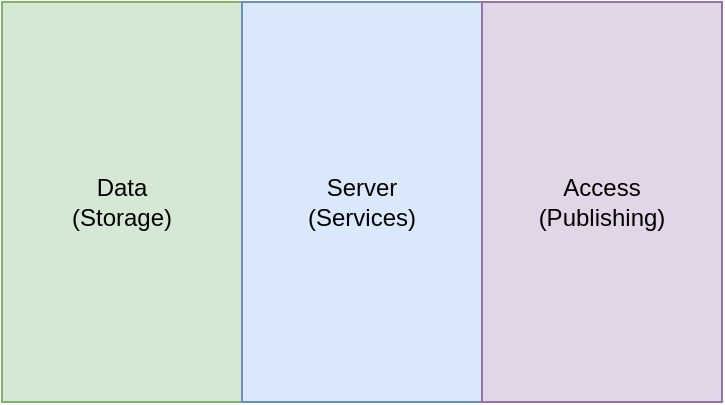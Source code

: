 <mxfile version="14.1.8" type="device" pages="5"><diagram id="cBQkiF2C2HzyeyPdhlHe" name="Core"><mxGraphModel dx="1086" dy="776" grid="1" gridSize="10" guides="1" tooltips="1" connect="1" arrows="1" fold="1" page="1" pageScale="1" pageWidth="1169" pageHeight="827" math="0" shadow="0"><root><mxCell id="0"/><mxCell id="1" parent="0"/><mxCell id="3Qupy-gtCw_HrZe7ICC--1" value="Data&lt;br&gt;(Storage)" style="rounded=0;whiteSpace=wrap;html=1;fillColor=#d5e8d4;strokeColor=#82b366;" parent="1" vertex="1"><mxGeometry x="320" y="200" width="120" height="200" as="geometry"/></mxCell><mxCell id="tKnHV9MhvYrk0RN7BoLc-1" value="Server&lt;br&gt;(Services)" style="rounded=0;whiteSpace=wrap;html=1;fillColor=#dae8fc;strokeColor=#6c8ebf;" parent="1" vertex="1"><mxGeometry x="440" y="200" width="120" height="200" as="geometry"/></mxCell><mxCell id="tKnHV9MhvYrk0RN7BoLc-2" value="Access&lt;br&gt;(Publishing)" style="rounded=0;whiteSpace=wrap;html=1;fillColor=#e1d5e7;strokeColor=#9673a6;" parent="1" vertex="1"><mxGeometry x="560" y="200" width="120" height="200" as="geometry"/></mxCell></root></mxGraphModel></diagram><diagram id="j-tQt5bgO393P5PBxL12" name="Complex"><mxGraphModel dx="1086" dy="776" grid="1" gridSize="10" guides="1" tooltips="1" connect="1" arrows="1" fold="1" page="1" pageScale="1" pageWidth="1169" pageHeight="827" math="0" shadow="0"><root><mxCell id="JTCqp2UErMoFAs7r4E2P-0"/><mxCell id="JTCqp2UErMoFAs7r4E2P-1" parent="JTCqp2UErMoFAs7r4E2P-0"/><mxCell id="aCBvTfztzBPts6DIJf9L-0" value="Data&lt;br&gt;(Storage)" style="rounded=0;whiteSpace=wrap;html=1;fillColor=#d5e8d4;strokeColor=#82b366;" parent="JTCqp2UErMoFAs7r4E2P-1" vertex="1"><mxGeometry x="240" y="120" width="250" height="80" as="geometry"/></mxCell><mxCell id="aCBvTfztzBPts6DIJf9L-1" value="Server&lt;br&gt;(Services)" style="rounded=0;whiteSpace=wrap;html=1;fillColor=#dae8fc;strokeColor=#6c8ebf;" parent="JTCqp2UErMoFAs7r4E2P-1" vertex="1"><mxGeometry x="480" y="120" width="240" height="80" as="geometry"/></mxCell><mxCell id="aCBvTfztzBPts6DIJf9L-2" value="Access&lt;br&gt;(Publishing)" style="rounded=0;whiteSpace=wrap;html=1;fillColor=#e1d5e7;strokeColor=#9673a6;" parent="JTCqp2UErMoFAs7r4E2P-1" vertex="1"><mxGeometry x="720" y="120" width="240" height="80" as="geometry"/></mxCell><mxCell id="aCBvTfztzBPts6DIJf9L-3" value="Databases" style="rounded=0;whiteSpace=wrap;html=1;fillColor=#d5e8d4;strokeColor=#82b366;" parent="JTCqp2UErMoFAs7r4E2P-1" vertex="1"><mxGeometry x="240" y="200" width="120" height="80" as="geometry"/></mxCell><mxCell id="hi5FjbzcOO3WMOcd2dbu-0" value="File Systems" style="rounded=0;whiteSpace=wrap;html=1;fillColor=#d5e8d4;strokeColor=#82b366;" parent="JTCqp2UErMoFAs7r4E2P-1" vertex="1"><mxGeometry x="240" y="280" width="120" height="80" as="geometry"/></mxCell><mxCell id="hi5FjbzcOO3WMOcd2dbu-1" value="Permissions Management and Access Control&lt;br&gt;&lt;br&gt;ETL/ Processing&lt;br&gt;&lt;br&gt;Pipelines/&lt;br&gt;Analytics&lt;br&gt;&lt;br&gt;Silos/ Aggregation&lt;br&gt;&lt;br&gt;Service Integration&lt;br&gt;&lt;br&gt;Policies/&lt;br&gt;Lifecycle Management" style="rounded=0;whiteSpace=wrap;html=1;fillColor=#d5e8d4;strokeColor=#82b366;" parent="JTCqp2UErMoFAs7r4E2P-1" vertex="1"><mxGeometry x="360" y="200" width="120" height="240" as="geometry"/></mxCell><mxCell id="hi5FjbzcOO3WMOcd2dbu-2" value="Bigdata,&lt;br&gt;Warehousing,&lt;br&gt;Timeseries,&lt;br&gt;Archiving&amp;nbsp;etc." style="rounded=0;whiteSpace=wrap;html=1;fillColor=#d5e8d4;strokeColor=#82b366;" parent="JTCqp2UErMoFAs7r4E2P-1" vertex="1"><mxGeometry x="240" y="360" width="120" height="80" as="geometry"/></mxCell><mxCell id="hi5FjbzcOO3WMOcd2dbu-3" value="Visualisation&lt;br&gt;&lt;br&gt;Access Control&lt;br&gt;&lt;br&gt;Sharing&lt;br&gt;&lt;br&gt;Publication&lt;br&gt;&lt;br&gt;Search/&lt;br&gt;Discovery/&lt;br&gt;SEO" style="rounded=0;whiteSpace=wrap;html=1;fillColor=#e1d5e7;strokeColor=#9673a6;" parent="JTCqp2UErMoFAs7r4E2P-1" vertex="1"><mxGeometry x="840" y="200" width="120" height="240" as="geometry"/></mxCell><mxCell id="hi5FjbzcOO3WMOcd2dbu-4" value="Web Maps&lt;br&gt;&amp;amp; Content&lt;br&gt;Management&lt;br&gt;Portals" style="rounded=0;whiteSpace=wrap;html=1;fillColor=#e1d5e7;strokeColor=#9673a6;" parent="JTCqp2UErMoFAs7r4E2P-1" vertex="1"><mxGeometry x="720" y="200" width="120" height="80" as="geometry"/></mxCell><mxCell id="hi5FjbzcOO3WMOcd2dbu-5" value="Desktop GIS,&lt;br&gt;APIs,&lt;br&gt;&amp;amp;&amp;nbsp;Integration&lt;br&gt;with software&lt;br&gt;and systems" style="rounded=0;whiteSpace=wrap;html=1;fillColor=#e1d5e7;strokeColor=#9673a6;" parent="JTCqp2UErMoFAs7r4E2P-1" vertex="1"><mxGeometry x="720" y="280" width="120" height="80" as="geometry"/></mxCell><mxCell id="hi5FjbzcOO3WMOcd2dbu-6" value="Metadata&lt;br&gt;Search&lt;br&gt;Cataloguing&lt;br&gt;Other" style="rounded=0;whiteSpace=wrap;html=1;fillColor=#e1d5e7;strokeColor=#9673a6;" parent="JTCqp2UErMoFAs7r4E2P-1" vertex="1"><mxGeometry x="720" y="360" width="120" height="80" as="geometry"/></mxCell><mxCell id="hi5FjbzcOO3WMOcd2dbu-7" value="Permissions&lt;br&gt;&lt;br&gt;Service Provision&lt;br&gt;&lt;br&gt;Data Processing&lt;br&gt;&lt;br&gt;Lifecycle Hooks&lt;br&gt;&lt;br&gt;Analytics" style="rounded=0;whiteSpace=wrap;html=1;fillColor=#dae8fc;strokeColor=#6c8ebf;" parent="JTCqp2UErMoFAs7r4E2P-1" vertex="1"><mxGeometry x="600" y="200" width="120" height="240" as="geometry"/></mxCell><mxCell id="hi5FjbzcOO3WMOcd2dbu-8" value="OGC OWS,&lt;br&gt;OGC APIs,&lt;br&gt;Additional Services,&lt;br&gt;Proprietary Services&lt;br&gt;&lt;br&gt;&lt;i&gt;Examples:&lt;/i&gt;&lt;br&gt;QGIS Server, Mapserver, Geoserver, ArcGIS Server&lt;br&gt;&lt;br&gt;MapProxy, MapTileServer, tegola, pg_featureserv" style="rounded=0;whiteSpace=wrap;html=1;fillColor=#dae8fc;strokeColor=#6c8ebf;" parent="JTCqp2UErMoFAs7r4E2P-1" vertex="1"><mxGeometry x="480" y="200" width="120" height="240" as="geometry"/></mxCell><mxCell id="hi5FjbzcOO3WMOcd2dbu-13" value="Data&lt;br&gt;(Capture)" style="rounded=0;whiteSpace=wrap;html=1;fillColor=#ffe6cc;strokeColor=#d79b00;" parent="JTCqp2UErMoFAs7r4E2P-1" vertex="1"><mxGeometry x="120" y="120" width="120" height="80" as="geometry"/></mxCell><mxCell id="hi5FjbzcOO3WMOcd2dbu-14" value="DesktopGIS, WebGIS,&lt;br&gt;Web Forms,&lt;br&gt;Survey&amp;nbsp;Apparatus,&lt;br&gt;Special Purpose Applications" style="rounded=0;whiteSpace=wrap;html=1;fillColor=#ffe6cc;strokeColor=#d79b00;" parent="JTCqp2UErMoFAs7r4E2P-1" vertex="1"><mxGeometry x="120" y="200" width="120" height="240" as="geometry"/></mxCell><mxCell id="hi5FjbzcOO3WMOcd2dbu-19" value="Network Infrastructure, APIs, Other Limitations" style="rounded=0;whiteSpace=wrap;html=1;" parent="JTCqp2UErMoFAs7r4E2P-1" vertex="1"><mxGeometry x="120" y="480" width="840" height="40" as="geometry"/></mxCell></root></mxGraphModel></diagram><diagram id="zvCpgxhJVoWr_P9ewXQk" name="OSGS"><mxGraphModel dx="1086" dy="776" grid="1" gridSize="10" guides="1" tooltips="1" connect="1" arrows="1" fold="1" page="1" pageScale="1" pageWidth="1169" pageHeight="827" math="0" shadow="0"><root><mxCell id="byCEq6puH1LT2Jq5yPlE-0"/><mxCell id="byCEq6puH1LT2Jq5yPlE-1" parent="byCEq6puH1LT2Jq5yPlE-0"/><mxCell id="YxB4R9vdvkrhET7JLPUX-0" value="Data&lt;br&gt;(Storage)" style="rounded=0;whiteSpace=wrap;html=1;fillColor=#d5e8d4;strokeColor=#82b366;" parent="byCEq6puH1LT2Jq5yPlE-1" vertex="1"><mxGeometry x="400" y="240" width="120" height="80" as="geometry"/></mxCell><mxCell id="YxB4R9vdvkrhET7JLPUX-1" value="Server&lt;br&gt;(Services)" style="rounded=0;whiteSpace=wrap;html=1;fillColor=#dae8fc;strokeColor=#6c8ebf;" parent="byCEq6puH1LT2Jq5yPlE-1" vertex="1"><mxGeometry x="520" y="240" width="120" height="80" as="geometry"/></mxCell><mxCell id="YxB4R9vdvkrhET7JLPUX-2" value="Access&lt;br&gt;(Publishing)" style="rounded=0;whiteSpace=wrap;html=1;fillColor=#e1d5e7;strokeColor=#9673a6;" parent="byCEq6puH1LT2Jq5yPlE-1" vertex="1"><mxGeometry x="640" y="240" width="120" height="80" as="geometry"/></mxCell><mxCell id="YxB4R9vdvkrhET7JLPUX-13" value="Data&lt;br&gt;(Capture)" style="rounded=0;whiteSpace=wrap;html=1;fillColor=#ffe6cc;strokeColor=#d79b00;" parent="byCEq6puH1LT2Jq5yPlE-1" vertex="1"><mxGeometry x="280" y="240" width="120" height="80" as="geometry"/></mxCell><mxCell id="UfznE-rrnE8MCwvuYbRG-0" value="PostGIS" style="rounded=0;whiteSpace=wrap;html=1;fillColor=#d5e8d4;strokeColor=#82b366;" parent="byCEq6puH1LT2Jq5yPlE-1" vertex="1"><mxGeometry x="400" y="320" width="120" height="80" as="geometry"/></mxCell><mxCell id="UfznE-rrnE8MCwvuYbRG-1" value="QGIS Server/ Geoserver" style="rounded=0;whiteSpace=wrap;html=1;fillColor=#dae8fc;strokeColor=#6c8ebf;" parent="byCEq6puH1LT2Jq5yPlE-1" vertex="1"><mxGeometry x="520" y="320" width="120" height="80" as="geometry"/></mxCell><mxCell id="UfznE-rrnE8MCwvuYbRG-2" value="Hugo&lt;br&gt;QGIS Desktop" style="rounded=0;whiteSpace=wrap;html=1;fillColor=#e1d5e7;strokeColor=#9673a6;" parent="byCEq6puH1LT2Jq5yPlE-1" vertex="1"><mxGeometry x="640" y="320" width="120" height="80" as="geometry"/></mxCell><mxCell id="UfznE-rrnE8MCwvuYbRG-3" value="Mergin/ OwnTracks" style="rounded=0;whiteSpace=wrap;html=1;fillColor=#ffe6cc;strokeColor=#d79b00;" parent="byCEq6puH1LT2Jq5yPlE-1" vertex="1"><mxGeometry x="280" y="320" width="120" height="80" as="geometry"/></mxCell></root></mxGraphModel></diagram><diagram name="Components" id="nX7j35vnKmAI-AJkbRkt"><mxGraphModel dx="1086" dy="776" grid="1" gridSize="10" guides="1" tooltips="1" connect="1" arrows="1" fold="1" page="1" pageScale="1" pageWidth="1169" pageHeight="827" math="0" shadow="0"><root><mxCell id="trRfIvL06duGA5oJKmmz-0"/><mxCell id="trRfIvL06duGA5oJKmmz-1" parent="trRfIvL06duGA5oJKmmz-0"/><mxCell id="trRfIvL06duGA5oJKmmz-2" value="Data&lt;br&gt;(Storage)" style="rounded=0;whiteSpace=wrap;html=1;fillColor=#d5e8d4;strokeColor=#82b366;" parent="trRfIvL06duGA5oJKmmz-1" vertex="1"><mxGeometry x="280" y="440" width="120" height="80" as="geometry"/></mxCell><mxCell id="trRfIvL06duGA5oJKmmz-3" value="Server&lt;br&gt;(Services)" style="rounded=0;whiteSpace=wrap;html=1;fillColor=#dae8fc;strokeColor=#6c8ebf;" parent="trRfIvL06duGA5oJKmmz-1" vertex="1"><mxGeometry x="400" y="440" width="120" height="80" as="geometry"/></mxCell><mxCell id="trRfIvL06duGA5oJKmmz-4" value="Access&lt;br&gt;(Publishing)" style="rounded=0;whiteSpace=wrap;html=1;fillColor=#e1d5e7;strokeColor=#9673a6;" parent="trRfIvL06duGA5oJKmmz-1" vertex="1"><mxGeometry x="520" y="440" width="240" height="80" as="geometry"/></mxCell><mxCell id="trRfIvL06duGA5oJKmmz-5" value="Data&lt;br&gt;(Capture)" style="rounded=0;whiteSpace=wrap;html=1;fillColor=#ffe6cc;strokeColor=#d79b00;" parent="trRfIvL06duGA5oJKmmz-1" vertex="1"><mxGeometry x="160" y="440" width="120" height="80" as="geometry"/></mxCell><mxCell id="trRfIvL06duGA5oJKmmz-6" value="VPN" style="rounded=0;whiteSpace=wrap;html=1;" parent="trRfIvL06duGA5oJKmmz-1" vertex="1"><mxGeometry x="200" y="560" width="160" height="40" as="geometry"/></mxCell><mxCell id="trRfIvL06duGA5oJKmmz-7" value="Preconfigured microservices" style="rounded=0;whiteSpace=wrap;html=1;" parent="trRfIvL06duGA5oJKmmz-1" vertex="1"><mxGeometry x="240" y="520" width="360" height="40" as="geometry"/></mxCell><mxCell id="trRfIvL06duGA5oJKmmz-8" value="Internet" style="rounded=0;whiteSpace=wrap;html=1;" parent="trRfIvL06duGA5oJKmmz-1" vertex="1"><mxGeometry x="160" y="600" width="160" height="40" as="geometry"/></mxCell><mxCell id="trRfIvL06duGA5oJKmmz-9" value="Internet" style="rounded=0;whiteSpace=wrap;html=1;" parent="trRfIvL06duGA5oJKmmz-1" vertex="1"><mxGeometry x="440" y="600" width="240" height="40" as="geometry"/></mxCell><mxCell id="trRfIvL06duGA5oJKmmz-10" value="Recommended Apps" style="rounded=0;whiteSpace=wrap;html=1;" parent="trRfIvL06duGA5oJKmmz-1" vertex="1"><mxGeometry x="160" y="640" width="120" height="40" as="geometry"/></mxCell><mxCell id="trRfIvL06duGA5oJKmmz-11" value="Recommended Apps" style="rounded=0;whiteSpace=wrap;html=1;" parent="trRfIvL06duGA5oJKmmz-1" vertex="1"><mxGeometry x="560" y="640" width="120" height="40" as="geometry"/></mxCell><mxCell id="trRfIvL06duGA5oJKmmz-12" value="Additional Applications and Services" style="rounded=0;whiteSpace=wrap;html=1;" parent="trRfIvL06duGA5oJKmmz-1" vertex="1"><mxGeometry x="160" y="680" width="600" height="40" as="geometry"/></mxCell><mxCell id="trRfIvL06duGA5oJKmmz-13" value="VPN" style="rounded=0;whiteSpace=wrap;html=1;" parent="trRfIvL06duGA5oJKmmz-1" vertex="1"><mxGeometry x="560" y="560" width="160" height="40" as="geometry"/></mxCell><mxCell id="trRfIvL06duGA5oJKmmz-14" value="Field Survey" style="rounded=1;whiteSpace=wrap;html=1;arcSize=50;fillColor=#f8cecc;strokeColor=#b85450;" parent="trRfIvL06duGA5oJKmmz-1" vertex="1"><mxGeometry x="800" y="319" width="80" height="20" as="geometry"/></mxCell><mxCell id="trRfIvL06duGA5oJKmmz-15" value="" style="rounded=0;whiteSpace=wrap;html=1;fillColor=#f5f5f5;strokeColor=#666666;fontColor=#333333;" parent="trRfIvL06duGA5oJKmmz-1" vertex="1"><mxGeometry x="180" y="319" width="380" height="20" as="geometry"/></mxCell><mxCell id="trRfIvL06duGA5oJKmmz-16" value="Sync" style="rounded=1;whiteSpace=wrap;html=1;arcSize=50;fillColor=#f8cecc;strokeColor=#b85450;" parent="trRfIvL06duGA5oJKmmz-1" vertex="1"><mxGeometry x="890" y="319" width="40" height="20" as="geometry"/></mxCell><mxCell id="trRfIvL06duGA5oJKmmz-17" value="ACL" style="rounded=1;whiteSpace=wrap;html=1;arcSize=50;fillColor=#f8cecc;strokeColor=#b85450;" parent="trRfIvL06duGA5oJKmmz-1" vertex="1"><mxGeometry x="940" y="319" width="40" height="20" as="geometry"/></mxCell><mxCell id="trRfIvL06duGA5oJKmmz-18" value="" style="rounded=0;whiteSpace=wrap;html=1;fillColor=#f5f5f5;strokeColor=#666666;fontColor=#333333;" parent="trRfIvL06duGA5oJKmmz-1" vertex="1"><mxGeometry x="360" y="289" width="120" height="20" as="geometry"/></mxCell><mxCell id="trRfIvL06duGA5oJKmmz-19" value="" style="rounded=0;whiteSpace=wrap;html=1;fillColor=#f5f5f5;strokeColor=#666666;fontColor=#333333;" parent="trRfIvL06duGA5oJKmmz-1" vertex="1"><mxGeometry x="240" y="229" width="200" height="20" as="geometry"/></mxCell><mxCell id="trRfIvL06duGA5oJKmmz-20" value="" style="rounded=0;whiteSpace=wrap;html=1;fillColor=#f5f5f5;strokeColor=#666666;fontColor=#333333;" parent="trRfIvL06duGA5oJKmmz-1" vertex="1"><mxGeometry x="380" y="209" width="220" height="20" as="geometry"/></mxCell><mxCell id="trRfIvL06duGA5oJKmmz-21" value="ACL" style="rounded=1;whiteSpace=wrap;html=1;arcSize=50;fillColor=#f8cecc;strokeColor=#b85450;" parent="trRfIvL06duGA5oJKmmz-1" vertex="1"><mxGeometry x="800" y="230" width="40" height="20" as="geometry"/></mxCell><mxCell id="trRfIvL06duGA5oJKmmz-22" value="Analytics" style="rounded=1;whiteSpace=wrap;html=1;arcSize=50;fillColor=#f8cecc;strokeColor=#b85450;" parent="trRfIvL06duGA5oJKmmz-1" vertex="1"><mxGeometry x="850" y="230" width="80" height="20" as="geometry"/></mxCell><mxCell id="trRfIvL06duGA5oJKmmz-23" value="" style="rounded=0;whiteSpace=wrap;html=1;fillColor=#f5f5f5;strokeColor=#666666;fontColor=#333333;" parent="trRfIvL06duGA5oJKmmz-1" vertex="1"><mxGeometry x="360" y="259" width="120" height="20" as="geometry"/></mxCell><mxCell id="trRfIvL06duGA5oJKmmz-24" value="Mergin" style="rounded=1;whiteSpace=wrap;html=1;arcSize=50;" parent="trRfIvL06duGA5oJKmmz-1" vertex="1"><mxGeometry x="40" y="319" width="120" height="20" as="geometry"/></mxCell><mxCell id="trRfIvL06duGA5oJKmmz-25" value="Geoserver" style="rounded=1;whiteSpace=wrap;html=1;arcSize=50;" parent="trRfIvL06duGA5oJKmmz-1" vertex="1"><mxGeometry x="40" y="289" width="120" height="20" as="geometry"/></mxCell><mxCell id="trRfIvL06duGA5oJKmmz-26" value="QGIS Server" style="rounded=1;whiteSpace=wrap;html=1;arcSize=50;" parent="trRfIvL06duGA5oJKmmz-1" vertex="1"><mxGeometry x="40" y="259" width="120" height="20" as="geometry"/></mxCell><mxCell id="trRfIvL06duGA5oJKmmz-27" value="PostGIS" style="rounded=1;whiteSpace=wrap;html=1;arcSize=50;" parent="trRfIvL06duGA5oJKmmz-1" vertex="1"><mxGeometry x="40" y="229" width="120" height="20" as="geometry"/></mxCell><mxCell id="trRfIvL06duGA5oJKmmz-28" value="PostgREST" style="rounded=1;whiteSpace=wrap;html=1;arcSize=50;" parent="trRfIvL06duGA5oJKmmz-1" vertex="1"><mxGeometry x="40" y="209" width="120" height="20" as="geometry"/></mxCell><mxCell id="trRfIvL06duGA5oJKmmz-29" value="Hugo" style="rounded=1;whiteSpace=wrap;html=1;arcSize=50;" parent="trRfIvL06duGA5oJKmmz-1" vertex="1"><mxGeometry x="40" y="100" width="120" height="20" as="geometry"/></mxCell><mxCell id="trRfIvL06duGA5oJKmmz-30" value="ACL" style="rounded=1;whiteSpace=wrap;html=1;arcSize=50;fillColor=#f8cecc;strokeColor=#b85450;" parent="trRfIvL06duGA5oJKmmz-1" vertex="1"><mxGeometry x="850" y="289" width="40" height="20" as="geometry"/></mxCell><mxCell id="trRfIvL06duGA5oJKmmz-31" value="Symbology" style="rounded=1;whiteSpace=wrap;html=1;arcSize=50;fillColor=#f8cecc;strokeColor=#b85450;" parent="trRfIvL06duGA5oJKmmz-1" vertex="1"><mxGeometry x="900" y="289" width="80" height="20" as="geometry"/></mxCell><mxCell id="trRfIvL06duGA5oJKmmz-32" value="OGC" style="rounded=1;whiteSpace=wrap;html=1;arcSize=50;fillColor=#f8cecc;strokeColor=#b85450;" parent="trRfIvL06duGA5oJKmmz-1" vertex="1"><mxGeometry x="800" y="289" width="40" height="20" as="geometry"/></mxCell><mxCell id="trRfIvL06duGA5oJKmmz-33" value="Extensions" style="rounded=1;whiteSpace=wrap;html=1;arcSize=50;fillColor=#f8cecc;strokeColor=#b85450;" parent="trRfIvL06duGA5oJKmmz-1" vertex="1"><mxGeometry x="990" y="289" width="80" height="20" as="geometry"/></mxCell><mxCell id="trRfIvL06duGA5oJKmmz-34" value="Symbology" style="rounded=1;whiteSpace=wrap;html=1;arcSize=50;fillColor=#f8cecc;strokeColor=#b85450;" parent="trRfIvL06duGA5oJKmmz-1" vertex="1"><mxGeometry x="890" y="259" width="80" height="20" as="geometry"/></mxCell><mxCell id="trRfIvL06duGA5oJKmmz-35" value="WYSIWYG" style="rounded=1;whiteSpace=wrap;html=1;arcSize=50;fillColor=#f8cecc;strokeColor=#b85450;" parent="trRfIvL06duGA5oJKmmz-1" vertex="1"><mxGeometry x="800" y="259" width="80" height="20" as="geometry"/></mxCell><mxCell id="trRfIvL06duGA5oJKmmz-36" value="QGIS Desktop" style="rounded=1;whiteSpace=wrap;html=1;arcSize=50;" parent="trRfIvL06duGA5oJKmmz-1" vertex="1"><mxGeometry x="40" y="160" width="120" height="20" as="geometry"/></mxCell><mxCell id="trRfIvL06duGA5oJKmmz-37" value="" style="rounded=0;whiteSpace=wrap;html=1;fillColor=#f5f5f5;strokeColor=#666666;fontColor=#333333;" parent="trRfIvL06duGA5oJKmmz-1" vertex="1"><mxGeometry x="200" y="160" width="100" height="20" as="geometry"/></mxCell><mxCell id="trRfIvL06duGA5oJKmmz-38" value="" style="rounded=0;whiteSpace=wrap;html=1;fillColor=#f5f5f5;strokeColor=#666666;fontColor=#333333;" parent="trRfIvL06duGA5oJKmmz-1" vertex="1"><mxGeometry x="490" y="160" width="100" height="20" as="geometry"/></mxCell><mxCell id="trRfIvL06duGA5oJKmmz-39" value="Analytics" style="rounded=1;whiteSpace=wrap;html=1;arcSize=50;fillColor=#f8cecc;strokeColor=#b85450;" parent="trRfIvL06duGA5oJKmmz-1" vertex="1"><mxGeometry x="890" y="160" width="80" height="20" as="geometry"/></mxCell><mxCell id="trRfIvL06duGA5oJKmmz-40" value="" style="rounded=0;whiteSpace=wrap;html=1;fillColor=#f5f5f5;strokeColor=#666666;fontColor=#333333;" parent="trRfIvL06duGA5oJKmmz-1" vertex="1"><mxGeometry x="515" y="100" width="185" height="20" as="geometry"/></mxCell><mxCell id="trRfIvL06duGA5oJKmmz-41" value="" style="rounded=0;whiteSpace=wrap;html=1;fillColor=#f5f5f5;strokeColor=#666666;fontColor=#333333;" parent="trRfIvL06duGA5oJKmmz-1" vertex="1"><mxGeometry x="380" y="379" width="50" height="20" as="geometry"/></mxCell><mxCell id="trRfIvL06duGA5oJKmmz-42" value="ETL" style="rounded=1;whiteSpace=wrap;html=1;arcSize=50;fillColor=#f8cecc;strokeColor=#b85450;" parent="trRfIvL06duGA5oJKmmz-1" vertex="1"><mxGeometry x="1070" y="379" width="40" height="20" as="geometry"/></mxCell><mxCell id="trRfIvL06duGA5oJKmmz-43" value="Node-RED" style="rounded=1;whiteSpace=wrap;html=1;arcSize=50;" parent="trRfIvL06duGA5oJKmmz-1" vertex="1"><mxGeometry x="40" y="379" width="120" height="20" as="geometry"/></mxCell><mxCell id="trRfIvL06duGA5oJKmmz-44" value="" style="rounded=0;whiteSpace=wrap;html=1;fillColor=#f5f5f5;strokeColor=#666666;fontColor=#333333;" parent="trRfIvL06duGA5oJKmmz-1" vertex="1"><mxGeometry x="490" y="379" width="50" height="20" as="geometry"/></mxCell><mxCell id="trRfIvL06duGA5oJKmmz-45" value="" style="rounded=0;whiteSpace=wrap;html=1;fillColor=#f5f5f5;strokeColor=#666666;fontColor=#333333;" parent="trRfIvL06duGA5oJKmmz-1" vertex="1"><mxGeometry x="600" y="379" width="120" height="20" as="geometry"/></mxCell><mxCell id="trRfIvL06duGA5oJKmmz-46" value="Analytics" style="rounded=1;whiteSpace=wrap;html=1;arcSize=50;fillColor=#f8cecc;strokeColor=#b85450;" parent="trRfIvL06duGA5oJKmmz-1" vertex="1"><mxGeometry x="980" y="379" width="80" height="20" as="geometry"/></mxCell><mxCell id="trRfIvL06duGA5oJKmmz-47" value="Symbology" style="rounded=1;whiteSpace=wrap;html=1;arcSize=50;fillColor=#f8cecc;strokeColor=#b85450;" parent="trRfIvL06duGA5oJKmmz-1" vertex="1"><mxGeometry x="800" y="160" width="80" height="20" as="geometry"/></mxCell><mxCell id="trRfIvL06duGA5oJKmmz-48" value="Content" style="rounded=1;whiteSpace=wrap;html=1;arcSize=50;fillColor=#f8cecc;strokeColor=#b85450;" parent="trRfIvL06duGA5oJKmmz-1" vertex="1"><mxGeometry x="800" y="100" width="80" height="20" as="geometry"/></mxCell><mxCell id="trRfIvL06duGA5oJKmmz-49" value="API" style="rounded=1;whiteSpace=wrap;html=1;arcSize=50;fillColor=#f8cecc;strokeColor=#b85450;" parent="trRfIvL06duGA5oJKmmz-1" vertex="1"><mxGeometry x="800" y="210" width="40" height="20" as="geometry"/></mxCell><mxCell id="trRfIvL06duGA5oJKmmz-50" value="Dashboards" style="rounded=1;whiteSpace=wrap;html=1;arcSize=50;fillColor=#f8cecc;strokeColor=#b85450;" parent="trRfIvL06duGA5oJKmmz-1" vertex="1"><mxGeometry x="890" y="379" width="80" height="20" as="geometry"/></mxCell><mxCell id="trRfIvL06duGA5oJKmmz-51" value="Insights" style="rounded=1;whiteSpace=wrap;html=1;arcSize=50;fillColor=#f8cecc;strokeColor=#b85450;" parent="trRfIvL06duGA5oJKmmz-1" vertex="1"><mxGeometry x="800" y="379" width="80" height="20" as="geometry"/></mxCell><mxCell id="trRfIvL06duGA5oJKmmz-52" value="" style="rounded=0;whiteSpace=wrap;html=1;fillColor=#f5f5f5;strokeColor=#666666;fontColor=#333333;" parent="trRfIvL06duGA5oJKmmz-1" vertex="1"><mxGeometry x="380" y="189" width="50" height="20" as="geometry"/></mxCell><mxCell id="trRfIvL06duGA5oJKmmz-53" value="Swagger/ OpenAPI" style="rounded=1;whiteSpace=wrap;html=1;arcSize=50;" parent="trRfIvL06duGA5oJKmmz-1" vertex="1"><mxGeometry x="40" y="189" width="120" height="20" as="geometry"/></mxCell><mxCell id="trRfIvL06duGA5oJKmmz-54" value="API" style="rounded=1;whiteSpace=wrap;html=1;arcSize=50;fillColor=#f8cecc;strokeColor=#b85450;" parent="trRfIvL06duGA5oJKmmz-1" vertex="1"><mxGeometry x="800" y="190" width="40" height="20" as="geometry"/></mxCell><mxCell id="trRfIvL06duGA5oJKmmz-55" value="" style="rounded=0;whiteSpace=wrap;html=1;fillColor=#f5f5f5;strokeColor=#666666;fontColor=#333333;" parent="trRfIvL06duGA5oJKmmz-1" vertex="1"><mxGeometry x="490" y="189" width="50" height="20" as="geometry"/></mxCell><mxCell id="trRfIvL06duGA5oJKmmz-56" value="" style="rounded=0;whiteSpace=wrap;html=1;fillColor=#f5f5f5;strokeColor=#666666;fontColor=#333333;" parent="trRfIvL06duGA5oJKmmz-1" vertex="1"><mxGeometry x="665" y="189" width="50" height="20" as="geometry"/></mxCell><mxCell id="trRfIvL06duGA5oJKmmz-61" value="" style="rounded=0;whiteSpace=wrap;html=1;fillColor=#f5f5f5;strokeColor=#666666;fontColor=#333333;" parent="trRfIvL06duGA5oJKmmz-1" vertex="1"><mxGeometry x="360" y="349" width="60" height="20" as="geometry"/></mxCell><mxCell id="trRfIvL06duGA5oJKmmz-62" value="Metabase" style="rounded=1;whiteSpace=wrap;html=1;arcSize=50;" parent="trRfIvL06duGA5oJKmmz-1" vertex="1"><mxGeometry x="40" y="349" width="120" height="20" as="geometry"/></mxCell><mxCell id="trRfIvL06duGA5oJKmmz-63" value="" style="rounded=0;whiteSpace=wrap;html=1;fillColor=#f5f5f5;strokeColor=#666666;fontColor=#333333;" parent="trRfIvL06duGA5oJKmmz-1" vertex="1"><mxGeometry x="540" y="349" width="200" height="20" as="geometry"/></mxCell><mxCell id="trRfIvL06duGA5oJKmmz-64" value="Analytics" style="rounded=1;whiteSpace=wrap;html=1;arcSize=50;fillColor=#f8cecc;strokeColor=#b85450;" parent="trRfIvL06duGA5oJKmmz-1" vertex="1"><mxGeometry x="980" y="349" width="80" height="20" as="geometry"/></mxCell><mxCell id="trRfIvL06duGA5oJKmmz-65" value="Dashboards" style="rounded=1;whiteSpace=wrap;html=1;arcSize=50;fillColor=#f8cecc;strokeColor=#b85450;" parent="trRfIvL06duGA5oJKmmz-1" vertex="1"><mxGeometry x="890" y="349" width="80" height="20" as="geometry"/></mxCell><mxCell id="trRfIvL06duGA5oJKmmz-66" value="Insights" style="rounded=1;whiteSpace=wrap;html=1;arcSize=50;fillColor=#f8cecc;strokeColor=#b85450;" parent="trRfIvL06duGA5oJKmmz-1" vertex="1"><mxGeometry x="800" y="349" width="80" height="20" as="geometry"/></mxCell><mxCell id="_1V2CbRtRIHqpTgcmrj9-0" value="Components" style="rounded=0;whiteSpace=wrap;html=1;" parent="trRfIvL06duGA5oJKmmz-1" vertex="1"><mxGeometry x="40" y="50" width="120" height="40" as="geometry"/></mxCell><mxCell id="_1V2CbRtRIHqpTgcmrj9-1" value="Functions" style="rounded=0;whiteSpace=wrap;html=1;" parent="trRfIvL06duGA5oJKmmz-1" vertex="1"><mxGeometry x="160" y="50" width="600" height="40" as="geometry"/></mxCell><mxCell id="_1V2CbRtRIHqpTgcmrj9-2" value="Attributes" style="rounded=0;whiteSpace=wrap;html=1;" parent="trRfIvL06duGA5oJKmmz-1" vertex="1"><mxGeometry x="760" y="50" width="360" height="40" as="geometry"/></mxCell><mxCell id="xmhtvyKkNtfTX7dlVh-a-0" value="File Browser" style="rounded=1;whiteSpace=wrap;html=1;arcSize=50;" parent="trRfIvL06duGA5oJKmmz-1" vertex="1"><mxGeometry x="40" y="130" width="120" height="20" as="geometry"/></mxCell><mxCell id="xmhtvyKkNtfTX7dlVh-a-1" value="" style="rounded=0;whiteSpace=wrap;html=1;fillColor=#f5f5f5;strokeColor=#666666;fontColor=#333333;" parent="trRfIvL06duGA5oJKmmz-1" vertex="1"><mxGeometry x="500" y="130" width="70" height="20" as="geometry"/></mxCell><mxCell id="xmhtvyKkNtfTX7dlVh-a-2" value="Content" style="rounded=1;whiteSpace=wrap;html=1;arcSize=50;fillColor=#f8cecc;strokeColor=#b85450;" parent="trRfIvL06duGA5oJKmmz-1" vertex="1"><mxGeometry x="800" y="130" width="80" height="20" as="geometry"/></mxCell><mxCell id="xmhtvyKkNtfTX7dlVh-a-3" value="" style="rounded=0;whiteSpace=wrap;html=1;fillColor=#f5f5f5;strokeColor=#666666;fontColor=#333333;" parent="trRfIvL06duGA5oJKmmz-1" vertex="1"><mxGeometry x="200" y="130" width="160" height="20" as="geometry"/></mxCell><mxCell id="xmhtvyKkNtfTX7dlVh-a-4" value="WYSIWYG" style="rounded=1;whiteSpace=wrap;html=1;arcSize=50;fillColor=#f8cecc;strokeColor=#b85450;" parent="trRfIvL06duGA5oJKmmz-1" vertex="1"><mxGeometry x="890" y="130" width="80" height="20" as="geometry"/></mxCell><mxCell id="xmhtvyKkNtfTX7dlVh-a-5" value="Publication" style="rounded=1;whiteSpace=wrap;html=1;arcSize=50;fillColor=#f8cecc;strokeColor=#b85450;" parent="trRfIvL06duGA5oJKmmz-1" vertex="1"><mxGeometry x="890" y="100" width="80" height="20" as="geometry"/></mxCell><mxCell id="xmhtvyKkNtfTX7dlVh-a-6" value="Accessibility" style="rounded=1;whiteSpace=wrap;html=1;arcSize=50;fillColor=#f8cecc;strokeColor=#b85450;" parent="trRfIvL06duGA5oJKmmz-1" vertex="1"><mxGeometry x="980" y="100" width="80" height="20" as="geometry"/></mxCell></root></mxGraphModel></diagram><diagram id="lLlc8LlxxiRgK1KFK9CY" name="Basic Process EG"><mxGraphModel dx="749" dy="535" grid="1" gridSize="10" guides="1" tooltips="1" connect="1" arrows="1" fold="1" page="1" pageScale="1" pageWidth="1169" pageHeight="827" math="0" shadow="0"><root><mxCell id="nYse8gCNwaTY2j_dt219-0"/><mxCell id="nYse8gCNwaTY2j_dt219-1" parent="nYse8gCNwaTY2j_dt219-0"/><mxCell id="xA_UvBOpquI3MYRscjyV-0" value="Data Management" style="rounded=0;whiteSpace=wrap;html=1;fillColor=#d5e8d4;strokeColor=#82b366;" parent="nYse8gCNwaTY2j_dt219-1" vertex="1"><mxGeometry x="440" y="200" width="120" height="40" as="geometry"/></mxCell><mxCell id="xA_UvBOpquI3MYRscjyV-1" value="Analytics" style="rounded=0;whiteSpace=wrap;html=1;fillColor=#d5e8d4;strokeColor=#82b366;" parent="nYse8gCNwaTY2j_dt219-1" vertex="1"><mxGeometry x="440" y="280" width="120" height="40" as="geometry"/></mxCell><mxCell id="xA_UvBOpquI3MYRscjyV-2" value="Publication" style="rounded=0;whiteSpace=wrap;html=1;fillColor=#e1d5e7;strokeColor=#9673a6;" parent="nYse8gCNwaTY2j_dt219-1" vertex="1"><mxGeometry x="440" y="520" width="120" height="40" as="geometry"/></mxCell><mxCell id="1aNHPK4bGMzcEDID6isg-3" value="QGIS Desktop" style="rounded=0;whiteSpace=wrap;html=1;fillColor=#d5e8d4;strokeColor=#82b366;" parent="nYse8gCNwaTY2j_dt219-1" vertex="1"><mxGeometry x="560" y="200" width="120" height="160" as="geometry"/></mxCell><mxCell id="1aNHPK4bGMzcEDID6isg-6" value="Symbology" style="rounded=0;whiteSpace=wrap;html=1;fillColor=#e1d5e7;strokeColor=#9673a6;" parent="nYse8gCNwaTY2j_dt219-1" vertex="1"><mxGeometry x="440" y="240" width="120" height="40" as="geometry"/></mxCell><mxCell id="1aNHPK4bGMzcEDID6isg-8" value="Service Configuration" style="rounded=0;whiteSpace=wrap;html=1;fillColor=#dae8fc;strokeColor=#6c8ebf;" parent="nYse8gCNwaTY2j_dt219-1" vertex="1"><mxGeometry x="440" y="320" width="120" height="40" as="geometry"/></mxCell><mxCell id="XbkdK2dt4kjPK1vhQWms-0" value="File Browser" style="rounded=0;whiteSpace=wrap;html=1;fillColor=#d5e8d4;strokeColor=#82b366;" parent="nYse8gCNwaTY2j_dt219-1" vertex="1"><mxGeometry x="560" y="360" width="120" height="40" as="geometry"/></mxCell><mxCell id="XbkdK2dt4kjPK1vhQWms-2" value="Page Creation" style="rounded=0;whiteSpace=wrap;html=1;fillColor=#e1d5e7;strokeColor=#9673a6;" parent="nYse8gCNwaTY2j_dt219-1" vertex="1"><mxGeometry x="440" y="440" width="120" height="80" as="geometry"/></mxCell><mxCell id="XbkdK2dt4kjPK1vhQWms-3" value="File Browser" style="rounded=0;whiteSpace=wrap;html=1;fillColor=#d5e8d4;strokeColor=#82b366;" parent="nYse8gCNwaTY2j_dt219-1" vertex="1"><mxGeometry x="560" y="440" width="120" height="40" as="geometry"/></mxCell><mxCell id="XbkdK2dt4kjPK1vhQWms-4" value="Hugo" style="rounded=0;whiteSpace=wrap;html=1;fillColor=#e1d5e7;strokeColor=#9673a6;" parent="nYse8gCNwaTY2j_dt219-1" vertex="1"><mxGeometry x="560" y="480" width="120" height="40" as="geometry"/></mxCell><mxCell id="MH60ECqGkGi-12asQKGA-0" value="Hugo" style="rounded=0;whiteSpace=wrap;html=1;fillColor=#e1d5e7;strokeColor=#9673a6;" parent="nYse8gCNwaTY2j_dt219-1" vertex="1"><mxGeometry x="560" y="520" width="120" height="40" as="geometry"/></mxCell><mxCell id="MH60ECqGkGi-12asQKGA-1" value="Service Publication" style="rounded=0;whiteSpace=wrap;html=1;fillColor=#dae8fc;strokeColor=#6c8ebf;" parent="nYse8gCNwaTY2j_dt219-1" vertex="1"><mxGeometry x="440" y="360" width="120" height="80" as="geometry"/></mxCell><mxCell id="MH60ECqGkGi-12asQKGA-2" value="QGIS Server" style="rounded=0;whiteSpace=wrap;html=1;fillColor=#dae8fc;strokeColor=#6c8ebf;" parent="nYse8gCNwaTY2j_dt219-1" vertex="1"><mxGeometry x="560" y="400" width="120" height="40" as="geometry"/></mxCell><mxCell id="POCDz1vGSz1uaihelLc8-0" value="Publsh Map Article" style="rounded=0;whiteSpace=wrap;html=1;" vertex="1" parent="nYse8gCNwaTY2j_dt219-1"><mxGeometry x="440" y="160" width="240" height="40" as="geometry"/></mxCell></root></mxGraphModel></diagram></mxfile>